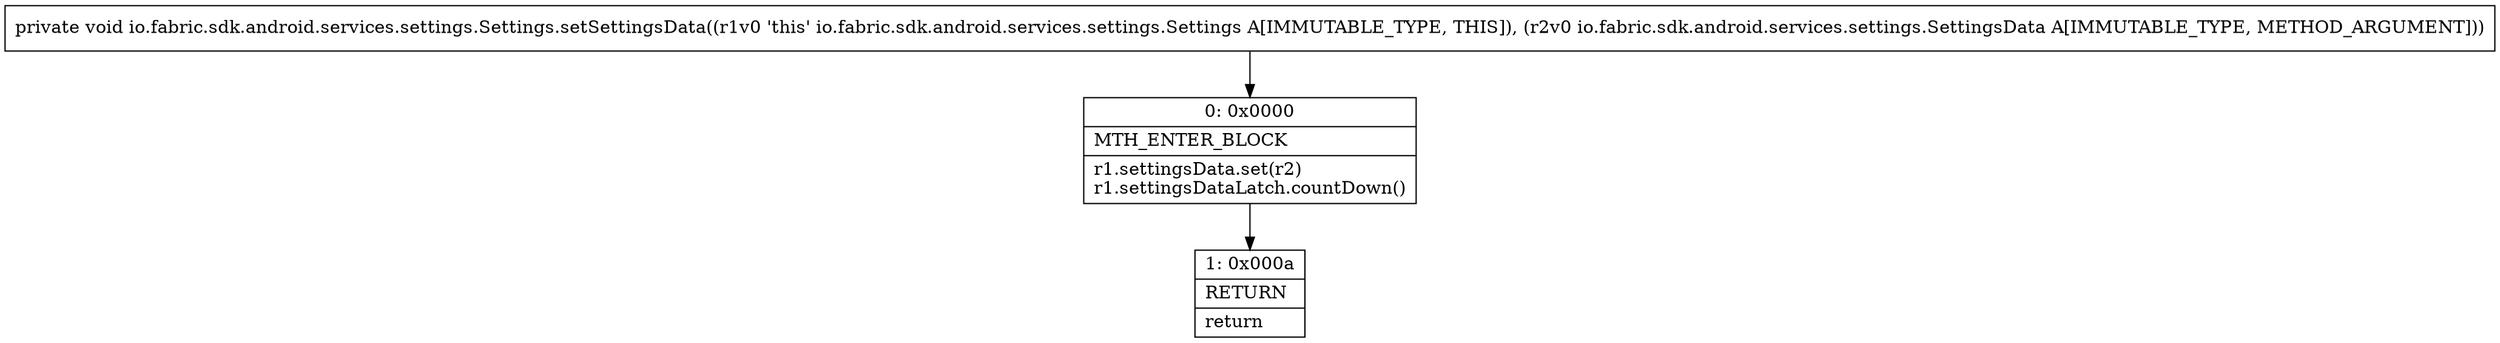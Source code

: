 digraph "CFG forio.fabric.sdk.android.services.settings.Settings.setSettingsData(Lio\/fabric\/sdk\/android\/services\/settings\/SettingsData;)V" {
Node_0 [shape=record,label="{0\:\ 0x0000|MTH_ENTER_BLOCK\l|r1.settingsData.set(r2)\lr1.settingsDataLatch.countDown()\l}"];
Node_1 [shape=record,label="{1\:\ 0x000a|RETURN\l|return\l}"];
MethodNode[shape=record,label="{private void io.fabric.sdk.android.services.settings.Settings.setSettingsData((r1v0 'this' io.fabric.sdk.android.services.settings.Settings A[IMMUTABLE_TYPE, THIS]), (r2v0 io.fabric.sdk.android.services.settings.SettingsData A[IMMUTABLE_TYPE, METHOD_ARGUMENT])) }"];
MethodNode -> Node_0;
Node_0 -> Node_1;
}

